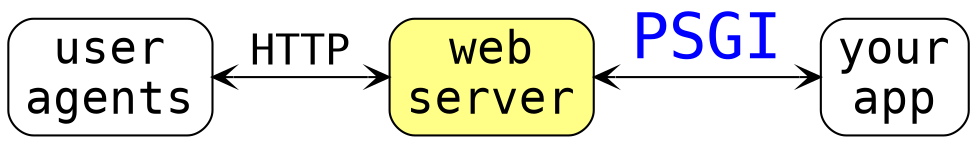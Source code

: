 
digraph G
{
    rankdir = LR

    node
    [
        fontname    = "Inconsolata"
        fontsize    = 22
        shape       = record
        style       = rounded
    ]

    edge
    [
        fontname    = "Inconsolata"
        fontsize    = 20
        arrowhead   = vee
        arrowtail   = vee
    ]

    "user\nagents"  -> "web\nserver"    [label="HTTP",dir=both]
    "web\nserver"   -> "your\napp"      [label="PSGI",dir=both,fontcolor=blue,fontsize=30]

    "web\nserver" [style="rounded,filled",fillcolor="#FFFF88"]
}

